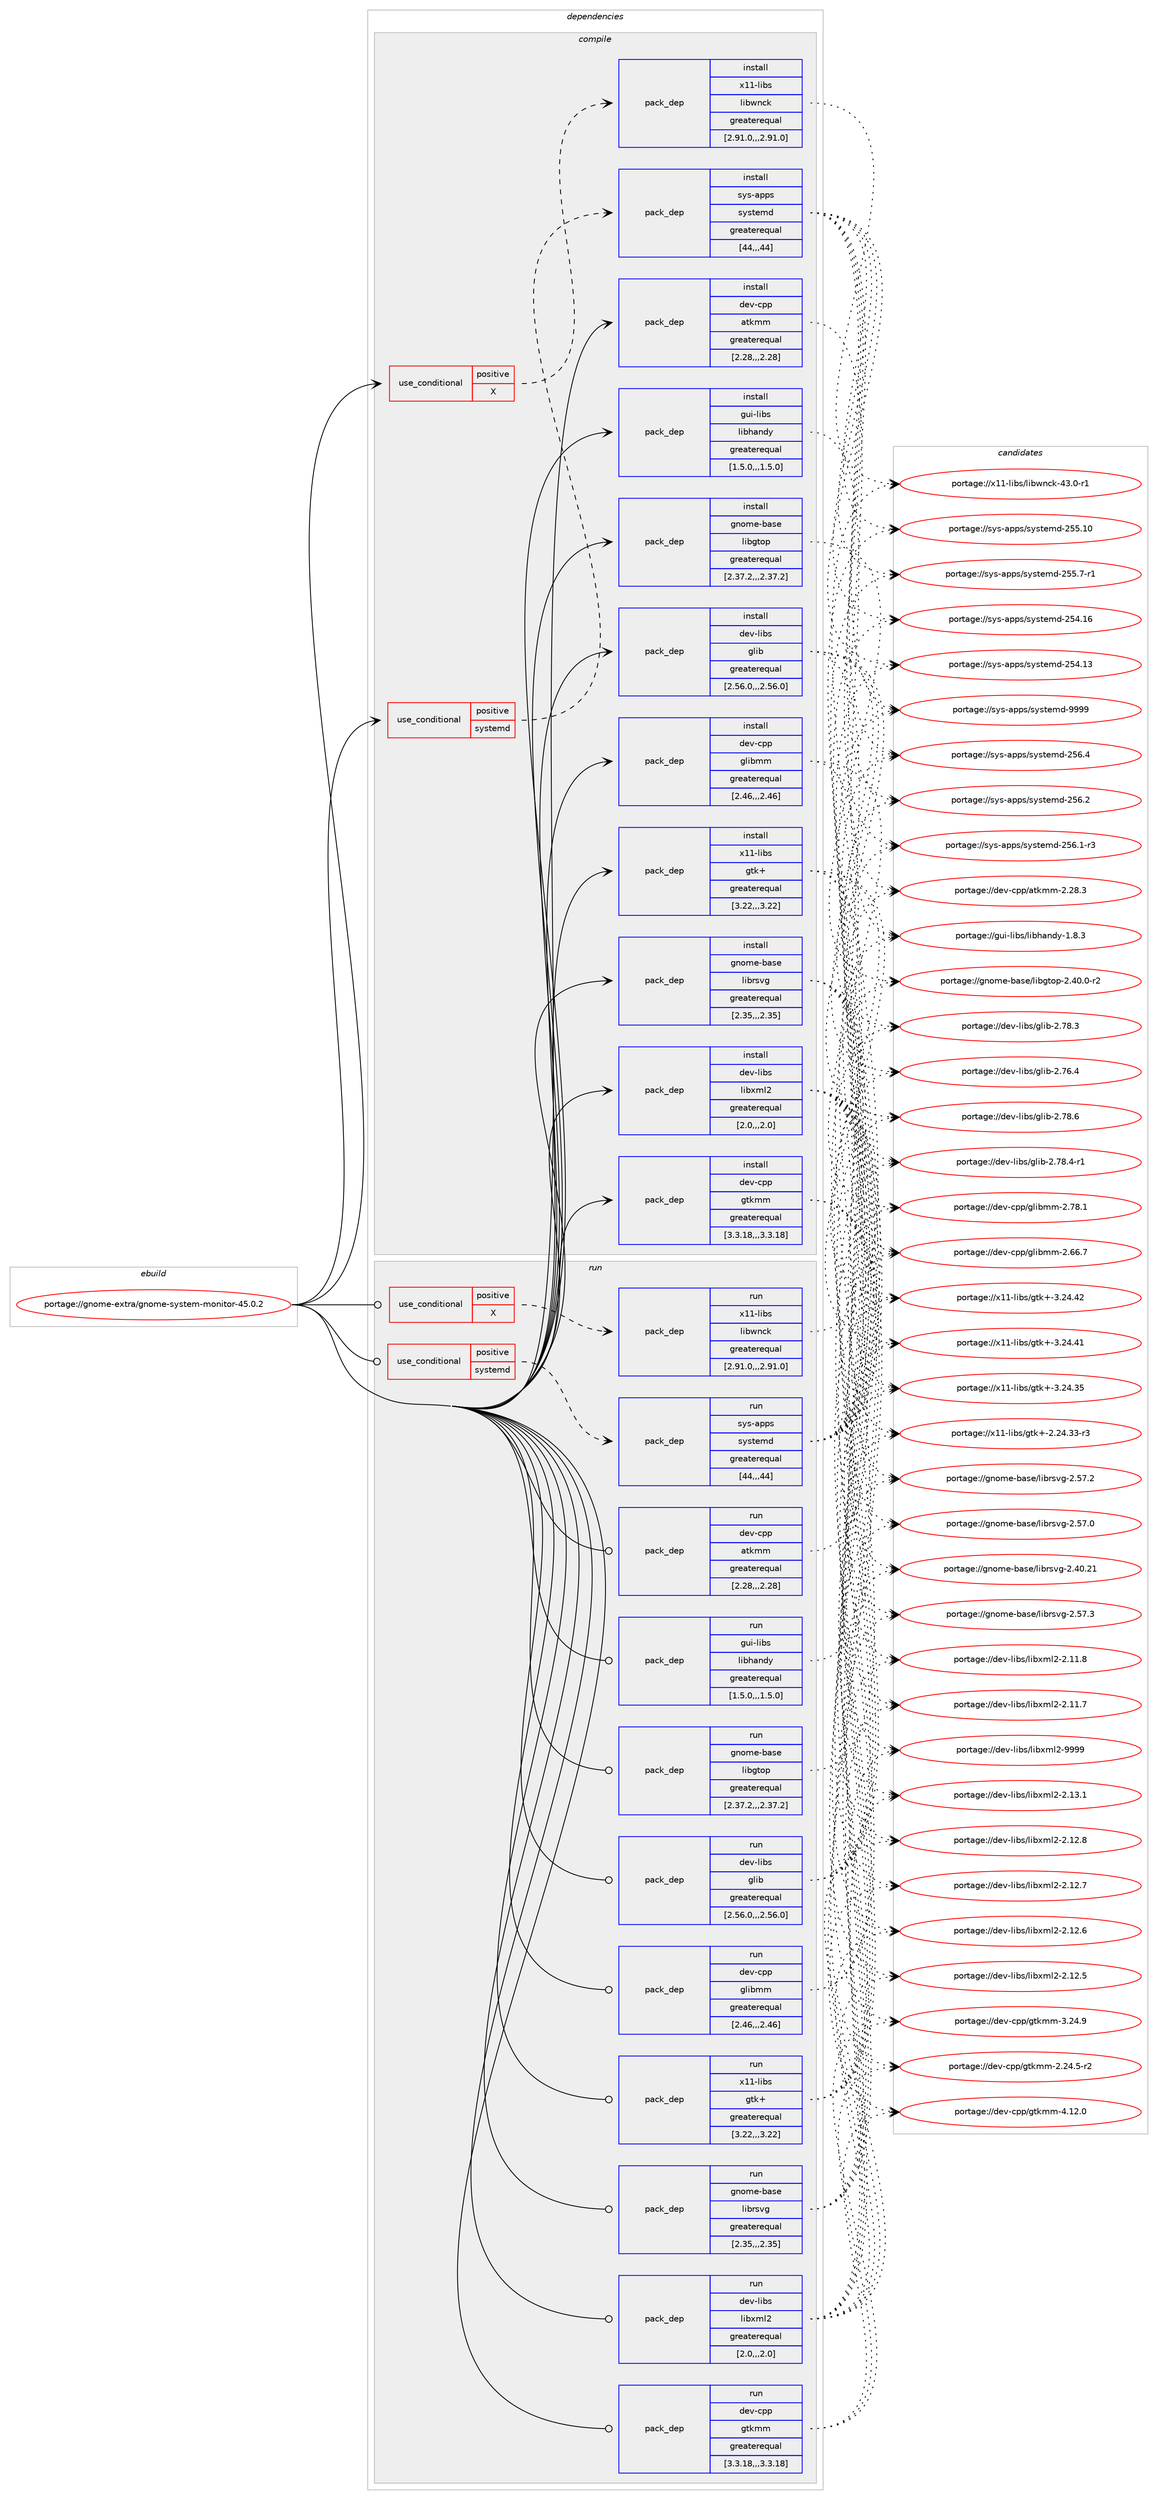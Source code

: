 digraph prolog {

# *************
# Graph options
# *************

newrank=true;
concentrate=true;
compound=true;
graph [rankdir=LR,fontname=Helvetica,fontsize=10,ranksep=1.5];#, ranksep=2.5, nodesep=0.2];
edge  [arrowhead=vee];
node  [fontname=Helvetica,fontsize=10];

# **********
# The ebuild
# **********

subgraph cluster_leftcol {
color=gray;
label=<<i>ebuild</i>>;
id [label="portage://gnome-extra/gnome-system-monitor-45.0.2", color=red, width=4, href="../gnome-extra/gnome-system-monitor-45.0.2.svg"];
}

# ****************
# The dependencies
# ****************

subgraph cluster_midcol {
color=gray;
label=<<i>dependencies</i>>;
subgraph cluster_compile {
fillcolor="#eeeeee";
style=filled;
label=<<i>compile</i>>;
subgraph cond65809 {
dependency240482 [label=<<TABLE BORDER="0" CELLBORDER="1" CELLSPACING="0" CELLPADDING="4"><TR><TD ROWSPAN="3" CELLPADDING="10">use_conditional</TD></TR><TR><TD>positive</TD></TR><TR><TD>X</TD></TR></TABLE>>, shape=none, color=red];
subgraph pack173135 {
dependency240483 [label=<<TABLE BORDER="0" CELLBORDER="1" CELLSPACING="0" CELLPADDING="4" WIDTH="220"><TR><TD ROWSPAN="6" CELLPADDING="30">pack_dep</TD></TR><TR><TD WIDTH="110">install</TD></TR><TR><TD>x11-libs</TD></TR><TR><TD>libwnck</TD></TR><TR><TD>greaterequal</TD></TR><TR><TD>[2.91.0,,,2.91.0]</TD></TR></TABLE>>, shape=none, color=blue];
}
dependency240482:e -> dependency240483:w [weight=20,style="dashed",arrowhead="vee"];
}
id:e -> dependency240482:w [weight=20,style="solid",arrowhead="vee"];
subgraph cond65810 {
dependency240484 [label=<<TABLE BORDER="0" CELLBORDER="1" CELLSPACING="0" CELLPADDING="4"><TR><TD ROWSPAN="3" CELLPADDING="10">use_conditional</TD></TR><TR><TD>positive</TD></TR><TR><TD>systemd</TD></TR></TABLE>>, shape=none, color=red];
subgraph pack173136 {
dependency240485 [label=<<TABLE BORDER="0" CELLBORDER="1" CELLSPACING="0" CELLPADDING="4" WIDTH="220"><TR><TD ROWSPAN="6" CELLPADDING="30">pack_dep</TD></TR><TR><TD WIDTH="110">install</TD></TR><TR><TD>sys-apps</TD></TR><TR><TD>systemd</TD></TR><TR><TD>greaterequal</TD></TR><TR><TD>[44,,,44]</TD></TR></TABLE>>, shape=none, color=blue];
}
dependency240484:e -> dependency240485:w [weight=20,style="dashed",arrowhead="vee"];
}
id:e -> dependency240484:w [weight=20,style="solid",arrowhead="vee"];
subgraph pack173137 {
dependency240486 [label=<<TABLE BORDER="0" CELLBORDER="1" CELLSPACING="0" CELLPADDING="4" WIDTH="220"><TR><TD ROWSPAN="6" CELLPADDING="30">pack_dep</TD></TR><TR><TD WIDTH="110">install</TD></TR><TR><TD>dev-cpp</TD></TR><TR><TD>atkmm</TD></TR><TR><TD>greaterequal</TD></TR><TR><TD>[2.28,,,2.28]</TD></TR></TABLE>>, shape=none, color=blue];
}
id:e -> dependency240486:w [weight=20,style="solid",arrowhead="vee"];
subgraph pack173138 {
dependency240487 [label=<<TABLE BORDER="0" CELLBORDER="1" CELLSPACING="0" CELLPADDING="4" WIDTH="220"><TR><TD ROWSPAN="6" CELLPADDING="30">pack_dep</TD></TR><TR><TD WIDTH="110">install</TD></TR><TR><TD>dev-cpp</TD></TR><TR><TD>glibmm</TD></TR><TR><TD>greaterequal</TD></TR><TR><TD>[2.46,,,2.46]</TD></TR></TABLE>>, shape=none, color=blue];
}
id:e -> dependency240487:w [weight=20,style="solid",arrowhead="vee"];
subgraph pack173139 {
dependency240488 [label=<<TABLE BORDER="0" CELLBORDER="1" CELLSPACING="0" CELLPADDING="4" WIDTH="220"><TR><TD ROWSPAN="6" CELLPADDING="30">pack_dep</TD></TR><TR><TD WIDTH="110">install</TD></TR><TR><TD>dev-cpp</TD></TR><TR><TD>gtkmm</TD></TR><TR><TD>greaterequal</TD></TR><TR><TD>[3.3.18,,,3.3.18]</TD></TR></TABLE>>, shape=none, color=blue];
}
id:e -> dependency240488:w [weight=20,style="solid",arrowhead="vee"];
subgraph pack173140 {
dependency240489 [label=<<TABLE BORDER="0" CELLBORDER="1" CELLSPACING="0" CELLPADDING="4" WIDTH="220"><TR><TD ROWSPAN="6" CELLPADDING="30">pack_dep</TD></TR><TR><TD WIDTH="110">install</TD></TR><TR><TD>dev-libs</TD></TR><TR><TD>glib</TD></TR><TR><TD>greaterequal</TD></TR><TR><TD>[2.56.0,,,2.56.0]</TD></TR></TABLE>>, shape=none, color=blue];
}
id:e -> dependency240489:w [weight=20,style="solid",arrowhead="vee"];
subgraph pack173141 {
dependency240490 [label=<<TABLE BORDER="0" CELLBORDER="1" CELLSPACING="0" CELLPADDING="4" WIDTH="220"><TR><TD ROWSPAN="6" CELLPADDING="30">pack_dep</TD></TR><TR><TD WIDTH="110">install</TD></TR><TR><TD>dev-libs</TD></TR><TR><TD>libxml2</TD></TR><TR><TD>greaterequal</TD></TR><TR><TD>[2.0,,,2.0]</TD></TR></TABLE>>, shape=none, color=blue];
}
id:e -> dependency240490:w [weight=20,style="solid",arrowhead="vee"];
subgraph pack173142 {
dependency240491 [label=<<TABLE BORDER="0" CELLBORDER="1" CELLSPACING="0" CELLPADDING="4" WIDTH="220"><TR><TD ROWSPAN="6" CELLPADDING="30">pack_dep</TD></TR><TR><TD WIDTH="110">install</TD></TR><TR><TD>gnome-base</TD></TR><TR><TD>libgtop</TD></TR><TR><TD>greaterequal</TD></TR><TR><TD>[2.37.2,,,2.37.2]</TD></TR></TABLE>>, shape=none, color=blue];
}
id:e -> dependency240491:w [weight=20,style="solid",arrowhead="vee"];
subgraph pack173143 {
dependency240492 [label=<<TABLE BORDER="0" CELLBORDER="1" CELLSPACING="0" CELLPADDING="4" WIDTH="220"><TR><TD ROWSPAN="6" CELLPADDING="30">pack_dep</TD></TR><TR><TD WIDTH="110">install</TD></TR><TR><TD>gnome-base</TD></TR><TR><TD>librsvg</TD></TR><TR><TD>greaterequal</TD></TR><TR><TD>[2.35,,,2.35]</TD></TR></TABLE>>, shape=none, color=blue];
}
id:e -> dependency240492:w [weight=20,style="solid",arrowhead="vee"];
subgraph pack173144 {
dependency240493 [label=<<TABLE BORDER="0" CELLBORDER="1" CELLSPACING="0" CELLPADDING="4" WIDTH="220"><TR><TD ROWSPAN="6" CELLPADDING="30">pack_dep</TD></TR><TR><TD WIDTH="110">install</TD></TR><TR><TD>gui-libs</TD></TR><TR><TD>libhandy</TD></TR><TR><TD>greaterequal</TD></TR><TR><TD>[1.5.0,,,1.5.0]</TD></TR></TABLE>>, shape=none, color=blue];
}
id:e -> dependency240493:w [weight=20,style="solid",arrowhead="vee"];
subgraph pack173145 {
dependency240494 [label=<<TABLE BORDER="0" CELLBORDER="1" CELLSPACING="0" CELLPADDING="4" WIDTH="220"><TR><TD ROWSPAN="6" CELLPADDING="30">pack_dep</TD></TR><TR><TD WIDTH="110">install</TD></TR><TR><TD>x11-libs</TD></TR><TR><TD>gtk+</TD></TR><TR><TD>greaterequal</TD></TR><TR><TD>[3.22,,,3.22]</TD></TR></TABLE>>, shape=none, color=blue];
}
id:e -> dependency240494:w [weight=20,style="solid",arrowhead="vee"];
}
subgraph cluster_compileandrun {
fillcolor="#eeeeee";
style=filled;
label=<<i>compile and run</i>>;
}
subgraph cluster_run {
fillcolor="#eeeeee";
style=filled;
label=<<i>run</i>>;
subgraph cond65811 {
dependency240495 [label=<<TABLE BORDER="0" CELLBORDER="1" CELLSPACING="0" CELLPADDING="4"><TR><TD ROWSPAN="3" CELLPADDING="10">use_conditional</TD></TR><TR><TD>positive</TD></TR><TR><TD>X</TD></TR></TABLE>>, shape=none, color=red];
subgraph pack173146 {
dependency240496 [label=<<TABLE BORDER="0" CELLBORDER="1" CELLSPACING="0" CELLPADDING="4" WIDTH="220"><TR><TD ROWSPAN="6" CELLPADDING="30">pack_dep</TD></TR><TR><TD WIDTH="110">run</TD></TR><TR><TD>x11-libs</TD></TR><TR><TD>libwnck</TD></TR><TR><TD>greaterequal</TD></TR><TR><TD>[2.91.0,,,2.91.0]</TD></TR></TABLE>>, shape=none, color=blue];
}
dependency240495:e -> dependency240496:w [weight=20,style="dashed",arrowhead="vee"];
}
id:e -> dependency240495:w [weight=20,style="solid",arrowhead="odot"];
subgraph cond65812 {
dependency240497 [label=<<TABLE BORDER="0" CELLBORDER="1" CELLSPACING="0" CELLPADDING="4"><TR><TD ROWSPAN="3" CELLPADDING="10">use_conditional</TD></TR><TR><TD>positive</TD></TR><TR><TD>systemd</TD></TR></TABLE>>, shape=none, color=red];
subgraph pack173147 {
dependency240498 [label=<<TABLE BORDER="0" CELLBORDER="1" CELLSPACING="0" CELLPADDING="4" WIDTH="220"><TR><TD ROWSPAN="6" CELLPADDING="30">pack_dep</TD></TR><TR><TD WIDTH="110">run</TD></TR><TR><TD>sys-apps</TD></TR><TR><TD>systemd</TD></TR><TR><TD>greaterequal</TD></TR><TR><TD>[44,,,44]</TD></TR></TABLE>>, shape=none, color=blue];
}
dependency240497:e -> dependency240498:w [weight=20,style="dashed",arrowhead="vee"];
}
id:e -> dependency240497:w [weight=20,style="solid",arrowhead="odot"];
subgraph pack173148 {
dependency240499 [label=<<TABLE BORDER="0" CELLBORDER="1" CELLSPACING="0" CELLPADDING="4" WIDTH="220"><TR><TD ROWSPAN="6" CELLPADDING="30">pack_dep</TD></TR><TR><TD WIDTH="110">run</TD></TR><TR><TD>dev-cpp</TD></TR><TR><TD>atkmm</TD></TR><TR><TD>greaterequal</TD></TR><TR><TD>[2.28,,,2.28]</TD></TR></TABLE>>, shape=none, color=blue];
}
id:e -> dependency240499:w [weight=20,style="solid",arrowhead="odot"];
subgraph pack173149 {
dependency240500 [label=<<TABLE BORDER="0" CELLBORDER="1" CELLSPACING="0" CELLPADDING="4" WIDTH="220"><TR><TD ROWSPAN="6" CELLPADDING="30">pack_dep</TD></TR><TR><TD WIDTH="110">run</TD></TR><TR><TD>dev-cpp</TD></TR><TR><TD>glibmm</TD></TR><TR><TD>greaterequal</TD></TR><TR><TD>[2.46,,,2.46]</TD></TR></TABLE>>, shape=none, color=blue];
}
id:e -> dependency240500:w [weight=20,style="solid",arrowhead="odot"];
subgraph pack173150 {
dependency240501 [label=<<TABLE BORDER="0" CELLBORDER="1" CELLSPACING="0" CELLPADDING="4" WIDTH="220"><TR><TD ROWSPAN="6" CELLPADDING="30">pack_dep</TD></TR><TR><TD WIDTH="110">run</TD></TR><TR><TD>dev-cpp</TD></TR><TR><TD>gtkmm</TD></TR><TR><TD>greaterequal</TD></TR><TR><TD>[3.3.18,,,3.3.18]</TD></TR></TABLE>>, shape=none, color=blue];
}
id:e -> dependency240501:w [weight=20,style="solid",arrowhead="odot"];
subgraph pack173151 {
dependency240502 [label=<<TABLE BORDER="0" CELLBORDER="1" CELLSPACING="0" CELLPADDING="4" WIDTH="220"><TR><TD ROWSPAN="6" CELLPADDING="30">pack_dep</TD></TR><TR><TD WIDTH="110">run</TD></TR><TR><TD>dev-libs</TD></TR><TR><TD>glib</TD></TR><TR><TD>greaterequal</TD></TR><TR><TD>[2.56.0,,,2.56.0]</TD></TR></TABLE>>, shape=none, color=blue];
}
id:e -> dependency240502:w [weight=20,style="solid",arrowhead="odot"];
subgraph pack173152 {
dependency240503 [label=<<TABLE BORDER="0" CELLBORDER="1" CELLSPACING="0" CELLPADDING="4" WIDTH="220"><TR><TD ROWSPAN="6" CELLPADDING="30">pack_dep</TD></TR><TR><TD WIDTH="110">run</TD></TR><TR><TD>dev-libs</TD></TR><TR><TD>libxml2</TD></TR><TR><TD>greaterequal</TD></TR><TR><TD>[2.0,,,2.0]</TD></TR></TABLE>>, shape=none, color=blue];
}
id:e -> dependency240503:w [weight=20,style="solid",arrowhead="odot"];
subgraph pack173153 {
dependency240504 [label=<<TABLE BORDER="0" CELLBORDER="1" CELLSPACING="0" CELLPADDING="4" WIDTH="220"><TR><TD ROWSPAN="6" CELLPADDING="30">pack_dep</TD></TR><TR><TD WIDTH="110">run</TD></TR><TR><TD>gnome-base</TD></TR><TR><TD>libgtop</TD></TR><TR><TD>greaterequal</TD></TR><TR><TD>[2.37.2,,,2.37.2]</TD></TR></TABLE>>, shape=none, color=blue];
}
id:e -> dependency240504:w [weight=20,style="solid",arrowhead="odot"];
subgraph pack173154 {
dependency240505 [label=<<TABLE BORDER="0" CELLBORDER="1" CELLSPACING="0" CELLPADDING="4" WIDTH="220"><TR><TD ROWSPAN="6" CELLPADDING="30">pack_dep</TD></TR><TR><TD WIDTH="110">run</TD></TR><TR><TD>gnome-base</TD></TR><TR><TD>librsvg</TD></TR><TR><TD>greaterequal</TD></TR><TR><TD>[2.35,,,2.35]</TD></TR></TABLE>>, shape=none, color=blue];
}
id:e -> dependency240505:w [weight=20,style="solid",arrowhead="odot"];
subgraph pack173155 {
dependency240506 [label=<<TABLE BORDER="0" CELLBORDER="1" CELLSPACING="0" CELLPADDING="4" WIDTH="220"><TR><TD ROWSPAN="6" CELLPADDING="30">pack_dep</TD></TR><TR><TD WIDTH="110">run</TD></TR><TR><TD>gui-libs</TD></TR><TR><TD>libhandy</TD></TR><TR><TD>greaterequal</TD></TR><TR><TD>[1.5.0,,,1.5.0]</TD></TR></TABLE>>, shape=none, color=blue];
}
id:e -> dependency240506:w [weight=20,style="solid",arrowhead="odot"];
subgraph pack173156 {
dependency240507 [label=<<TABLE BORDER="0" CELLBORDER="1" CELLSPACING="0" CELLPADDING="4" WIDTH="220"><TR><TD ROWSPAN="6" CELLPADDING="30">pack_dep</TD></TR><TR><TD WIDTH="110">run</TD></TR><TR><TD>x11-libs</TD></TR><TR><TD>gtk+</TD></TR><TR><TD>greaterequal</TD></TR><TR><TD>[3.22,,,3.22]</TD></TR></TABLE>>, shape=none, color=blue];
}
id:e -> dependency240507:w [weight=20,style="solid",arrowhead="odot"];
}
}

# **************
# The candidates
# **************

subgraph cluster_choices {
rank=same;
color=gray;
label=<<i>candidates</i>>;

subgraph choice173135 {
color=black;
nodesep=1;
choice1204949451081059811547108105981191109910745525146484511449 [label="portage://x11-libs/libwnck-43.0-r1", color=red, width=4,href="../x11-libs/libwnck-43.0-r1.svg"];
dependency240483:e -> choice1204949451081059811547108105981191109910745525146484511449:w [style=dotted,weight="100"];
}
subgraph choice173136 {
color=black;
nodesep=1;
choice1151211154597112112115471151211151161011091004557575757 [label="portage://sys-apps/systemd-9999", color=red, width=4,href="../sys-apps/systemd-9999.svg"];
choice115121115459711211211547115121115116101109100455053544652 [label="portage://sys-apps/systemd-256.4", color=red, width=4,href="../sys-apps/systemd-256.4.svg"];
choice115121115459711211211547115121115116101109100455053544650 [label="portage://sys-apps/systemd-256.2", color=red, width=4,href="../sys-apps/systemd-256.2.svg"];
choice1151211154597112112115471151211151161011091004550535446494511451 [label="portage://sys-apps/systemd-256.1-r3", color=red, width=4,href="../sys-apps/systemd-256.1-r3.svg"];
choice11512111545971121121154711512111511610110910045505353464948 [label="portage://sys-apps/systemd-255.10", color=red, width=4,href="../sys-apps/systemd-255.10.svg"];
choice1151211154597112112115471151211151161011091004550535346554511449 [label="portage://sys-apps/systemd-255.7-r1", color=red, width=4,href="../sys-apps/systemd-255.7-r1.svg"];
choice11512111545971121121154711512111511610110910045505352464954 [label="portage://sys-apps/systemd-254.16", color=red, width=4,href="../sys-apps/systemd-254.16.svg"];
choice11512111545971121121154711512111511610110910045505352464951 [label="portage://sys-apps/systemd-254.13", color=red, width=4,href="../sys-apps/systemd-254.13.svg"];
dependency240485:e -> choice1151211154597112112115471151211151161011091004557575757:w [style=dotted,weight="100"];
dependency240485:e -> choice115121115459711211211547115121115116101109100455053544652:w [style=dotted,weight="100"];
dependency240485:e -> choice115121115459711211211547115121115116101109100455053544650:w [style=dotted,weight="100"];
dependency240485:e -> choice1151211154597112112115471151211151161011091004550535446494511451:w [style=dotted,weight="100"];
dependency240485:e -> choice11512111545971121121154711512111511610110910045505353464948:w [style=dotted,weight="100"];
dependency240485:e -> choice1151211154597112112115471151211151161011091004550535346554511449:w [style=dotted,weight="100"];
dependency240485:e -> choice11512111545971121121154711512111511610110910045505352464954:w [style=dotted,weight="100"];
dependency240485:e -> choice11512111545971121121154711512111511610110910045505352464951:w [style=dotted,weight="100"];
}
subgraph choice173137 {
color=black;
nodesep=1;
choice1001011184599112112479711610710910945504650564651 [label="portage://dev-cpp/atkmm-2.28.3", color=red, width=4,href="../dev-cpp/atkmm-2.28.3.svg"];
dependency240486:e -> choice1001011184599112112479711610710910945504650564651:w [style=dotted,weight="100"];
}
subgraph choice173138 {
color=black;
nodesep=1;
choice1001011184599112112471031081059810910945504655564649 [label="portage://dev-cpp/glibmm-2.78.1", color=red, width=4,href="../dev-cpp/glibmm-2.78.1.svg"];
choice1001011184599112112471031081059810910945504654544655 [label="portage://dev-cpp/glibmm-2.66.7", color=red, width=4,href="../dev-cpp/glibmm-2.66.7.svg"];
dependency240487:e -> choice1001011184599112112471031081059810910945504655564649:w [style=dotted,weight="100"];
dependency240487:e -> choice1001011184599112112471031081059810910945504654544655:w [style=dotted,weight="100"];
}
subgraph choice173139 {
color=black;
nodesep=1;
choice10010111845991121124710311610710910945524649504648 [label="portage://dev-cpp/gtkmm-4.12.0", color=red, width=4,href="../dev-cpp/gtkmm-4.12.0.svg"];
choice10010111845991121124710311610710910945514650524657 [label="portage://dev-cpp/gtkmm-3.24.9", color=red, width=4,href="../dev-cpp/gtkmm-3.24.9.svg"];
choice100101118459911211247103116107109109455046505246534511450 [label="portage://dev-cpp/gtkmm-2.24.5-r2", color=red, width=4,href="../dev-cpp/gtkmm-2.24.5-r2.svg"];
dependency240488:e -> choice10010111845991121124710311610710910945524649504648:w [style=dotted,weight="100"];
dependency240488:e -> choice10010111845991121124710311610710910945514650524657:w [style=dotted,weight="100"];
dependency240488:e -> choice100101118459911211247103116107109109455046505246534511450:w [style=dotted,weight="100"];
}
subgraph choice173140 {
color=black;
nodesep=1;
choice1001011184510810598115471031081059845504655564654 [label="portage://dev-libs/glib-2.78.6", color=red, width=4,href="../dev-libs/glib-2.78.6.svg"];
choice10010111845108105981154710310810598455046555646524511449 [label="portage://dev-libs/glib-2.78.4-r1", color=red, width=4,href="../dev-libs/glib-2.78.4-r1.svg"];
choice1001011184510810598115471031081059845504655564651 [label="portage://dev-libs/glib-2.78.3", color=red, width=4,href="../dev-libs/glib-2.78.3.svg"];
choice1001011184510810598115471031081059845504655544652 [label="portage://dev-libs/glib-2.76.4", color=red, width=4,href="../dev-libs/glib-2.76.4.svg"];
dependency240489:e -> choice1001011184510810598115471031081059845504655564654:w [style=dotted,weight="100"];
dependency240489:e -> choice10010111845108105981154710310810598455046555646524511449:w [style=dotted,weight="100"];
dependency240489:e -> choice1001011184510810598115471031081059845504655564651:w [style=dotted,weight="100"];
dependency240489:e -> choice1001011184510810598115471031081059845504655544652:w [style=dotted,weight="100"];
}
subgraph choice173141 {
color=black;
nodesep=1;
choice10010111845108105981154710810598120109108504557575757 [label="portage://dev-libs/libxml2-9999", color=red, width=4,href="../dev-libs/libxml2-9999.svg"];
choice100101118451081059811547108105981201091085045504649514649 [label="portage://dev-libs/libxml2-2.13.1", color=red, width=4,href="../dev-libs/libxml2-2.13.1.svg"];
choice100101118451081059811547108105981201091085045504649504656 [label="portage://dev-libs/libxml2-2.12.8", color=red, width=4,href="../dev-libs/libxml2-2.12.8.svg"];
choice100101118451081059811547108105981201091085045504649504655 [label="portage://dev-libs/libxml2-2.12.7", color=red, width=4,href="../dev-libs/libxml2-2.12.7.svg"];
choice100101118451081059811547108105981201091085045504649504654 [label="portage://dev-libs/libxml2-2.12.6", color=red, width=4,href="../dev-libs/libxml2-2.12.6.svg"];
choice100101118451081059811547108105981201091085045504649504653 [label="portage://dev-libs/libxml2-2.12.5", color=red, width=4,href="../dev-libs/libxml2-2.12.5.svg"];
choice100101118451081059811547108105981201091085045504649494656 [label="portage://dev-libs/libxml2-2.11.8", color=red, width=4,href="../dev-libs/libxml2-2.11.8.svg"];
choice100101118451081059811547108105981201091085045504649494655 [label="portage://dev-libs/libxml2-2.11.7", color=red, width=4,href="../dev-libs/libxml2-2.11.7.svg"];
dependency240490:e -> choice10010111845108105981154710810598120109108504557575757:w [style=dotted,weight="100"];
dependency240490:e -> choice100101118451081059811547108105981201091085045504649514649:w [style=dotted,weight="100"];
dependency240490:e -> choice100101118451081059811547108105981201091085045504649504656:w [style=dotted,weight="100"];
dependency240490:e -> choice100101118451081059811547108105981201091085045504649504655:w [style=dotted,weight="100"];
dependency240490:e -> choice100101118451081059811547108105981201091085045504649504654:w [style=dotted,weight="100"];
dependency240490:e -> choice100101118451081059811547108105981201091085045504649504653:w [style=dotted,weight="100"];
dependency240490:e -> choice100101118451081059811547108105981201091085045504649494656:w [style=dotted,weight="100"];
dependency240490:e -> choice100101118451081059811547108105981201091085045504649494655:w [style=dotted,weight="100"];
}
subgraph choice173142 {
color=black;
nodesep=1;
choice1031101111091014598971151014710810598103116111112455046524846484511450 [label="portage://gnome-base/libgtop-2.40.0-r2", color=red, width=4,href="../gnome-base/libgtop-2.40.0-r2.svg"];
dependency240491:e -> choice1031101111091014598971151014710810598103116111112455046524846484511450:w [style=dotted,weight="100"];
}
subgraph choice173143 {
color=black;
nodesep=1;
choice103110111109101459897115101471081059811411511810345504653554651 [label="portage://gnome-base/librsvg-2.57.3", color=red, width=4,href="../gnome-base/librsvg-2.57.3.svg"];
choice103110111109101459897115101471081059811411511810345504653554650 [label="portage://gnome-base/librsvg-2.57.2", color=red, width=4,href="../gnome-base/librsvg-2.57.2.svg"];
choice103110111109101459897115101471081059811411511810345504653554648 [label="portage://gnome-base/librsvg-2.57.0", color=red, width=4,href="../gnome-base/librsvg-2.57.0.svg"];
choice10311011110910145989711510147108105981141151181034550465248465049 [label="portage://gnome-base/librsvg-2.40.21", color=red, width=4,href="../gnome-base/librsvg-2.40.21.svg"];
dependency240492:e -> choice103110111109101459897115101471081059811411511810345504653554651:w [style=dotted,weight="100"];
dependency240492:e -> choice103110111109101459897115101471081059811411511810345504653554650:w [style=dotted,weight="100"];
dependency240492:e -> choice103110111109101459897115101471081059811411511810345504653554648:w [style=dotted,weight="100"];
dependency240492:e -> choice10311011110910145989711510147108105981141151181034550465248465049:w [style=dotted,weight="100"];
}
subgraph choice173144 {
color=black;
nodesep=1;
choice1031171054510810598115471081059810497110100121454946564651 [label="portage://gui-libs/libhandy-1.8.3", color=red, width=4,href="../gui-libs/libhandy-1.8.3.svg"];
dependency240493:e -> choice1031171054510810598115471081059810497110100121454946564651:w [style=dotted,weight="100"];
}
subgraph choice173145 {
color=black;
nodesep=1;
choice1204949451081059811547103116107434551465052465250 [label="portage://x11-libs/gtk+-3.24.42", color=red, width=4,href="../x11-libs/gtk+-3.24.42.svg"];
choice1204949451081059811547103116107434551465052465249 [label="portage://x11-libs/gtk+-3.24.41", color=red, width=4,href="../x11-libs/gtk+-3.24.41.svg"];
choice1204949451081059811547103116107434551465052465153 [label="portage://x11-libs/gtk+-3.24.35", color=red, width=4,href="../x11-libs/gtk+-3.24.35.svg"];
choice12049494510810598115471031161074345504650524651514511451 [label="portage://x11-libs/gtk+-2.24.33-r3", color=red, width=4,href="../x11-libs/gtk+-2.24.33-r3.svg"];
dependency240494:e -> choice1204949451081059811547103116107434551465052465250:w [style=dotted,weight="100"];
dependency240494:e -> choice1204949451081059811547103116107434551465052465249:w [style=dotted,weight="100"];
dependency240494:e -> choice1204949451081059811547103116107434551465052465153:w [style=dotted,weight="100"];
dependency240494:e -> choice12049494510810598115471031161074345504650524651514511451:w [style=dotted,weight="100"];
}
subgraph choice173146 {
color=black;
nodesep=1;
choice1204949451081059811547108105981191109910745525146484511449 [label="portage://x11-libs/libwnck-43.0-r1", color=red, width=4,href="../x11-libs/libwnck-43.0-r1.svg"];
dependency240496:e -> choice1204949451081059811547108105981191109910745525146484511449:w [style=dotted,weight="100"];
}
subgraph choice173147 {
color=black;
nodesep=1;
choice1151211154597112112115471151211151161011091004557575757 [label="portage://sys-apps/systemd-9999", color=red, width=4,href="../sys-apps/systemd-9999.svg"];
choice115121115459711211211547115121115116101109100455053544652 [label="portage://sys-apps/systemd-256.4", color=red, width=4,href="../sys-apps/systemd-256.4.svg"];
choice115121115459711211211547115121115116101109100455053544650 [label="portage://sys-apps/systemd-256.2", color=red, width=4,href="../sys-apps/systemd-256.2.svg"];
choice1151211154597112112115471151211151161011091004550535446494511451 [label="portage://sys-apps/systemd-256.1-r3", color=red, width=4,href="../sys-apps/systemd-256.1-r3.svg"];
choice11512111545971121121154711512111511610110910045505353464948 [label="portage://sys-apps/systemd-255.10", color=red, width=4,href="../sys-apps/systemd-255.10.svg"];
choice1151211154597112112115471151211151161011091004550535346554511449 [label="portage://sys-apps/systemd-255.7-r1", color=red, width=4,href="../sys-apps/systemd-255.7-r1.svg"];
choice11512111545971121121154711512111511610110910045505352464954 [label="portage://sys-apps/systemd-254.16", color=red, width=4,href="../sys-apps/systemd-254.16.svg"];
choice11512111545971121121154711512111511610110910045505352464951 [label="portage://sys-apps/systemd-254.13", color=red, width=4,href="../sys-apps/systemd-254.13.svg"];
dependency240498:e -> choice1151211154597112112115471151211151161011091004557575757:w [style=dotted,weight="100"];
dependency240498:e -> choice115121115459711211211547115121115116101109100455053544652:w [style=dotted,weight="100"];
dependency240498:e -> choice115121115459711211211547115121115116101109100455053544650:w [style=dotted,weight="100"];
dependency240498:e -> choice1151211154597112112115471151211151161011091004550535446494511451:w [style=dotted,weight="100"];
dependency240498:e -> choice11512111545971121121154711512111511610110910045505353464948:w [style=dotted,weight="100"];
dependency240498:e -> choice1151211154597112112115471151211151161011091004550535346554511449:w [style=dotted,weight="100"];
dependency240498:e -> choice11512111545971121121154711512111511610110910045505352464954:w [style=dotted,weight="100"];
dependency240498:e -> choice11512111545971121121154711512111511610110910045505352464951:w [style=dotted,weight="100"];
}
subgraph choice173148 {
color=black;
nodesep=1;
choice1001011184599112112479711610710910945504650564651 [label="portage://dev-cpp/atkmm-2.28.3", color=red, width=4,href="../dev-cpp/atkmm-2.28.3.svg"];
dependency240499:e -> choice1001011184599112112479711610710910945504650564651:w [style=dotted,weight="100"];
}
subgraph choice173149 {
color=black;
nodesep=1;
choice1001011184599112112471031081059810910945504655564649 [label="portage://dev-cpp/glibmm-2.78.1", color=red, width=4,href="../dev-cpp/glibmm-2.78.1.svg"];
choice1001011184599112112471031081059810910945504654544655 [label="portage://dev-cpp/glibmm-2.66.7", color=red, width=4,href="../dev-cpp/glibmm-2.66.7.svg"];
dependency240500:e -> choice1001011184599112112471031081059810910945504655564649:w [style=dotted,weight="100"];
dependency240500:e -> choice1001011184599112112471031081059810910945504654544655:w [style=dotted,weight="100"];
}
subgraph choice173150 {
color=black;
nodesep=1;
choice10010111845991121124710311610710910945524649504648 [label="portage://dev-cpp/gtkmm-4.12.0", color=red, width=4,href="../dev-cpp/gtkmm-4.12.0.svg"];
choice10010111845991121124710311610710910945514650524657 [label="portage://dev-cpp/gtkmm-3.24.9", color=red, width=4,href="../dev-cpp/gtkmm-3.24.9.svg"];
choice100101118459911211247103116107109109455046505246534511450 [label="portage://dev-cpp/gtkmm-2.24.5-r2", color=red, width=4,href="../dev-cpp/gtkmm-2.24.5-r2.svg"];
dependency240501:e -> choice10010111845991121124710311610710910945524649504648:w [style=dotted,weight="100"];
dependency240501:e -> choice10010111845991121124710311610710910945514650524657:w [style=dotted,weight="100"];
dependency240501:e -> choice100101118459911211247103116107109109455046505246534511450:w [style=dotted,weight="100"];
}
subgraph choice173151 {
color=black;
nodesep=1;
choice1001011184510810598115471031081059845504655564654 [label="portage://dev-libs/glib-2.78.6", color=red, width=4,href="../dev-libs/glib-2.78.6.svg"];
choice10010111845108105981154710310810598455046555646524511449 [label="portage://dev-libs/glib-2.78.4-r1", color=red, width=4,href="../dev-libs/glib-2.78.4-r1.svg"];
choice1001011184510810598115471031081059845504655564651 [label="portage://dev-libs/glib-2.78.3", color=red, width=4,href="../dev-libs/glib-2.78.3.svg"];
choice1001011184510810598115471031081059845504655544652 [label="portage://dev-libs/glib-2.76.4", color=red, width=4,href="../dev-libs/glib-2.76.4.svg"];
dependency240502:e -> choice1001011184510810598115471031081059845504655564654:w [style=dotted,weight="100"];
dependency240502:e -> choice10010111845108105981154710310810598455046555646524511449:w [style=dotted,weight="100"];
dependency240502:e -> choice1001011184510810598115471031081059845504655564651:w [style=dotted,weight="100"];
dependency240502:e -> choice1001011184510810598115471031081059845504655544652:w [style=dotted,weight="100"];
}
subgraph choice173152 {
color=black;
nodesep=1;
choice10010111845108105981154710810598120109108504557575757 [label="portage://dev-libs/libxml2-9999", color=red, width=4,href="../dev-libs/libxml2-9999.svg"];
choice100101118451081059811547108105981201091085045504649514649 [label="portage://dev-libs/libxml2-2.13.1", color=red, width=4,href="../dev-libs/libxml2-2.13.1.svg"];
choice100101118451081059811547108105981201091085045504649504656 [label="portage://dev-libs/libxml2-2.12.8", color=red, width=4,href="../dev-libs/libxml2-2.12.8.svg"];
choice100101118451081059811547108105981201091085045504649504655 [label="portage://dev-libs/libxml2-2.12.7", color=red, width=4,href="../dev-libs/libxml2-2.12.7.svg"];
choice100101118451081059811547108105981201091085045504649504654 [label="portage://dev-libs/libxml2-2.12.6", color=red, width=4,href="../dev-libs/libxml2-2.12.6.svg"];
choice100101118451081059811547108105981201091085045504649504653 [label="portage://dev-libs/libxml2-2.12.5", color=red, width=4,href="../dev-libs/libxml2-2.12.5.svg"];
choice100101118451081059811547108105981201091085045504649494656 [label="portage://dev-libs/libxml2-2.11.8", color=red, width=4,href="../dev-libs/libxml2-2.11.8.svg"];
choice100101118451081059811547108105981201091085045504649494655 [label="portage://dev-libs/libxml2-2.11.7", color=red, width=4,href="../dev-libs/libxml2-2.11.7.svg"];
dependency240503:e -> choice10010111845108105981154710810598120109108504557575757:w [style=dotted,weight="100"];
dependency240503:e -> choice100101118451081059811547108105981201091085045504649514649:w [style=dotted,weight="100"];
dependency240503:e -> choice100101118451081059811547108105981201091085045504649504656:w [style=dotted,weight="100"];
dependency240503:e -> choice100101118451081059811547108105981201091085045504649504655:w [style=dotted,weight="100"];
dependency240503:e -> choice100101118451081059811547108105981201091085045504649504654:w [style=dotted,weight="100"];
dependency240503:e -> choice100101118451081059811547108105981201091085045504649504653:w [style=dotted,weight="100"];
dependency240503:e -> choice100101118451081059811547108105981201091085045504649494656:w [style=dotted,weight="100"];
dependency240503:e -> choice100101118451081059811547108105981201091085045504649494655:w [style=dotted,weight="100"];
}
subgraph choice173153 {
color=black;
nodesep=1;
choice1031101111091014598971151014710810598103116111112455046524846484511450 [label="portage://gnome-base/libgtop-2.40.0-r2", color=red, width=4,href="../gnome-base/libgtop-2.40.0-r2.svg"];
dependency240504:e -> choice1031101111091014598971151014710810598103116111112455046524846484511450:w [style=dotted,weight="100"];
}
subgraph choice173154 {
color=black;
nodesep=1;
choice103110111109101459897115101471081059811411511810345504653554651 [label="portage://gnome-base/librsvg-2.57.3", color=red, width=4,href="../gnome-base/librsvg-2.57.3.svg"];
choice103110111109101459897115101471081059811411511810345504653554650 [label="portage://gnome-base/librsvg-2.57.2", color=red, width=4,href="../gnome-base/librsvg-2.57.2.svg"];
choice103110111109101459897115101471081059811411511810345504653554648 [label="portage://gnome-base/librsvg-2.57.0", color=red, width=4,href="../gnome-base/librsvg-2.57.0.svg"];
choice10311011110910145989711510147108105981141151181034550465248465049 [label="portage://gnome-base/librsvg-2.40.21", color=red, width=4,href="../gnome-base/librsvg-2.40.21.svg"];
dependency240505:e -> choice103110111109101459897115101471081059811411511810345504653554651:w [style=dotted,weight="100"];
dependency240505:e -> choice103110111109101459897115101471081059811411511810345504653554650:w [style=dotted,weight="100"];
dependency240505:e -> choice103110111109101459897115101471081059811411511810345504653554648:w [style=dotted,weight="100"];
dependency240505:e -> choice10311011110910145989711510147108105981141151181034550465248465049:w [style=dotted,weight="100"];
}
subgraph choice173155 {
color=black;
nodesep=1;
choice1031171054510810598115471081059810497110100121454946564651 [label="portage://gui-libs/libhandy-1.8.3", color=red, width=4,href="../gui-libs/libhandy-1.8.3.svg"];
dependency240506:e -> choice1031171054510810598115471081059810497110100121454946564651:w [style=dotted,weight="100"];
}
subgraph choice173156 {
color=black;
nodesep=1;
choice1204949451081059811547103116107434551465052465250 [label="portage://x11-libs/gtk+-3.24.42", color=red, width=4,href="../x11-libs/gtk+-3.24.42.svg"];
choice1204949451081059811547103116107434551465052465249 [label="portage://x11-libs/gtk+-3.24.41", color=red, width=4,href="../x11-libs/gtk+-3.24.41.svg"];
choice1204949451081059811547103116107434551465052465153 [label="portage://x11-libs/gtk+-3.24.35", color=red, width=4,href="../x11-libs/gtk+-3.24.35.svg"];
choice12049494510810598115471031161074345504650524651514511451 [label="portage://x11-libs/gtk+-2.24.33-r3", color=red, width=4,href="../x11-libs/gtk+-2.24.33-r3.svg"];
dependency240507:e -> choice1204949451081059811547103116107434551465052465250:w [style=dotted,weight="100"];
dependency240507:e -> choice1204949451081059811547103116107434551465052465249:w [style=dotted,weight="100"];
dependency240507:e -> choice1204949451081059811547103116107434551465052465153:w [style=dotted,weight="100"];
dependency240507:e -> choice12049494510810598115471031161074345504650524651514511451:w [style=dotted,weight="100"];
}
}

}
